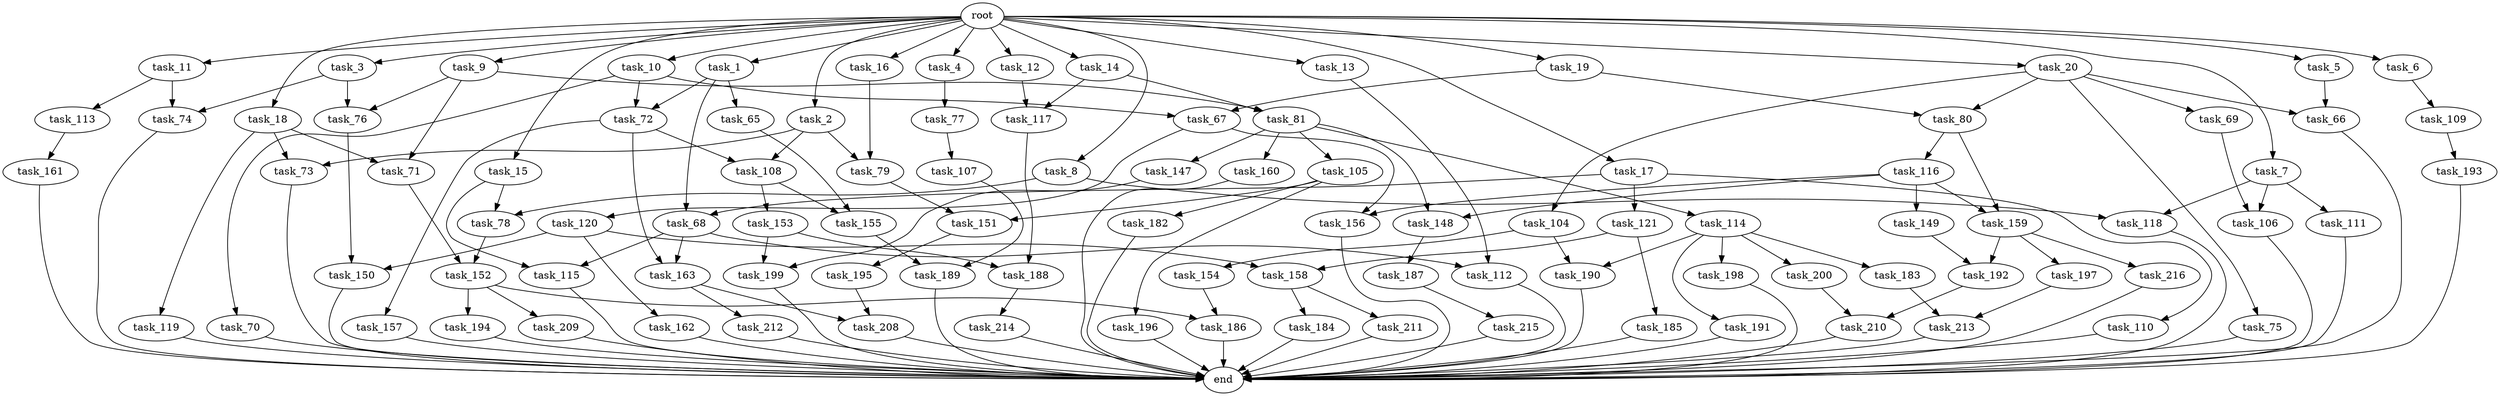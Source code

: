 digraph G {
  task_214 [size="6957847019.520000"];
  task_19 [size="10.240000"];
  task_104 [size="1374389534.720000"];
  task_156 [size="9363028705.280001"];
  task_108 [size="2920577761.280000"];
  task_191 [size="343597383.680000"];
  task_15 [size="10.240000"];
  task_3 [size="10.240000"];
  task_105 [size="5497558138.880000"];
  task_18 [size="10.240000"];
  task_195 [size="8589934592.000000"];
  task_154 [size="1374389534.720000"];
  task_79 [size="2920577761.280000"];
  task_209 [size="4209067950.080000"];
  task_210 [size="3865470566.400000"];
  task_16 [size="10.240000"];
  task_110 [size="3092376453.120000"];
  task_68 [size="10050223472.639999"];
  task_162 [size="8589934592.000000"];
  task_74 [size="7730941132.800000"];
  task_158 [size="15547781611.520000"];
  task_1 [size="10.240000"];
  task_185 [size="6957847019.520000"];
  task_72 [size="9105330667.520000"];
  task_11 [size="10.240000"];
  task_107 [size="2147483648.000000"];
  task_2 [size="10.240000"];
  task_10 [size="10.240000"];
  task_66 [size="9964324126.719999"];
  task_187 [size="6957847019.520000"];
  task_109 [size="4209067950.080000"];
  task_211 [size="2147483648.000000"];
  task_81 [size="2920577761.280000"];
  task_184 [size="2147483648.000000"];
  task_17 [size="10.240000"];
  task_147 [size="5497558138.880000"];
  task_114 [size="5497558138.880000"];
  task_155 [size="2491081031.680000"];
  task_67 [size="10737418240.000000"];
  task_150 [size="15547781611.520000"];
  task_197 [size="4209067950.080000"];
  task_157 [size="2147483648.000000"];
  task_106 [size="8933531975.680000"];
  task_12 [size="10.240000"];
  task_77 [size="8589934592.000000"];
  task_194 [size="4209067950.080000"];
  task_159 [size="17179869184.000000"];
  task_70 [size="2147483648.000000"];
  task_149 [size="8589934592.000000"];
  task_80 [size="9964324126.719999"];
  end [size="0.000000"];
  task_9 [size="10.240000"];
  task_190 [size="1717986918.400000"];
  task_78 [size="5583457484.800000"];
  task_148 [size="14087492730.880001"];
  task_186 [size="12799002542.080000"];
  task_183 [size="343597383.680000"];
  task_163 [size="6356551598.080000"];
  task_160 [size="5497558138.880000"];
  task_192 [size="12799002542.080000"];
  task_69 [size="1374389534.720000"];
  task_118 [size="9964324126.719999"];
  task_196 [size="1374389534.720000"];
  task_65 [size="6957847019.520000"];
  task_212 [size="6957847019.520000"];
  task_198 [size="343597383.680000"];
  task_20 [size="10.240000"];
  task_13 [size="10.240000"];
  task_193 [size="773094113.280000"];
  task_121 [size="3092376453.120000"];
  task_152 [size="5841155522.560000"];
  task_182 [size="1374389534.720000"];
  task_216 [size="4209067950.080000"];
  task_5 [size="10.240000"];
  task_189 [size="4552665333.760000"];
  task_76 [size="7730941132.800000"];
  task_115 [size="8418135900.160000"];
  task_8 [size="10.240000"];
  task_188 [size="14087492730.880001"];
  task_73 [size="1116691496.960000"];
  task_14 [size="10.240000"];
  task_116 [size="8589934592.000000"];
  task_4 [size="10.240000"];
  task_119 [size="343597383.680000"];
  task_161 [size="8589934592.000000"];
  task_200 [size="343597383.680000"];
  task_151 [size="9964324126.719999"];
  task_112 [size="4552665333.760000"];
  task_199 [size="12799002542.080000"];
  task_153 [size="2147483648.000000"];
  root [size="0.000000"];
  task_120 [size="773094113.280000"];
  task_6 [size="10.240000"];
  task_215 [size="5497558138.880000"];
  task_208 [size="9105330667.520000"];
  task_117 [size="2491081031.680000"];
  task_213 [size="7301444403.200000"];
  task_111 [size="8589934592.000000"];
  task_113 [size="773094113.280000"];
  task_7 [size="10.240000"];
  task_71 [size="1116691496.960000"];
  task_75 [size="1374389534.720000"];

  task_214 -> end [size="1.000000"];
  task_19 -> task_80 [size="838860800.000000"];
  task_19 -> task_67 [size="838860800.000000"];
  task_104 -> task_154 [size="134217728.000000"];
  task_104 -> task_190 [size="134217728.000000"];
  task_156 -> end [size="1.000000"];
  task_108 -> task_153 [size="209715200.000000"];
  task_108 -> task_155 [size="209715200.000000"];
  task_191 -> end [size="1.000000"];
  task_15 -> task_78 [size="411041792.000000"];
  task_15 -> task_115 [size="411041792.000000"];
  task_3 -> task_74 [size="679477248.000000"];
  task_3 -> task_76 [size="679477248.000000"];
  task_105 -> task_151 [size="134217728.000000"];
  task_105 -> task_196 [size="134217728.000000"];
  task_105 -> task_182 [size="134217728.000000"];
  task_18 -> task_73 [size="33554432.000000"];
  task_18 -> task_119 [size="33554432.000000"];
  task_18 -> task_71 [size="33554432.000000"];
  task_195 -> task_208 [size="209715200.000000"];
  task_154 -> task_186 [size="838860800.000000"];
  task_79 -> task_151 [size="838860800.000000"];
  task_209 -> end [size="1.000000"];
  task_210 -> end [size="1.000000"];
  task_16 -> task_79 [size="209715200.000000"];
  task_110 -> end [size="1.000000"];
  task_68 -> task_163 [size="411041792.000000"];
  task_68 -> task_112 [size="411041792.000000"];
  task_68 -> task_115 [size="411041792.000000"];
  task_162 -> end [size="1.000000"];
  task_74 -> end [size="1.000000"];
  task_158 -> task_211 [size="209715200.000000"];
  task_158 -> task_184 [size="209715200.000000"];
  task_1 -> task_72 [size="679477248.000000"];
  task_1 -> task_65 [size="679477248.000000"];
  task_1 -> task_68 [size="679477248.000000"];
  task_185 -> end [size="1.000000"];
  task_72 -> task_157 [size="209715200.000000"];
  task_72 -> task_108 [size="209715200.000000"];
  task_72 -> task_163 [size="209715200.000000"];
  task_11 -> task_74 [size="75497472.000000"];
  task_11 -> task_113 [size="75497472.000000"];
  task_107 -> task_189 [size="411041792.000000"];
  task_2 -> task_73 [size="75497472.000000"];
  task_2 -> task_79 [size="75497472.000000"];
  task_2 -> task_108 [size="75497472.000000"];
  task_10 -> task_67 [size="209715200.000000"];
  task_10 -> task_70 [size="209715200.000000"];
  task_10 -> task_72 [size="209715200.000000"];
  task_66 -> end [size="1.000000"];
  task_187 -> task_215 [size="536870912.000000"];
  task_109 -> task_193 [size="75497472.000000"];
  task_211 -> end [size="1.000000"];
  task_81 -> task_160 [size="536870912.000000"];
  task_81 -> task_105 [size="536870912.000000"];
  task_81 -> task_148 [size="536870912.000000"];
  task_81 -> task_114 [size="536870912.000000"];
  task_81 -> task_147 [size="536870912.000000"];
  task_184 -> end [size="1.000000"];
  task_17 -> task_121 [size="301989888.000000"];
  task_17 -> task_110 [size="301989888.000000"];
  task_17 -> task_68 [size="301989888.000000"];
  task_147 -> task_199 [size="411041792.000000"];
  task_114 -> task_190 [size="33554432.000000"];
  task_114 -> task_198 [size="33554432.000000"];
  task_114 -> task_183 [size="33554432.000000"];
  task_114 -> task_200 [size="33554432.000000"];
  task_114 -> task_191 [size="33554432.000000"];
  task_155 -> task_189 [size="33554432.000000"];
  task_67 -> task_120 [size="75497472.000000"];
  task_67 -> task_156 [size="75497472.000000"];
  task_150 -> end [size="1.000000"];
  task_197 -> task_213 [size="301989888.000000"];
  task_157 -> end [size="1.000000"];
  task_106 -> end [size="1.000000"];
  task_12 -> task_117 [size="33554432.000000"];
  task_77 -> task_107 [size="209715200.000000"];
  task_194 -> end [size="1.000000"];
  task_159 -> task_197 [size="411041792.000000"];
  task_159 -> task_216 [size="411041792.000000"];
  task_159 -> task_192 [size="411041792.000000"];
  task_70 -> end [size="1.000000"];
  task_149 -> task_192 [size="838860800.000000"];
  task_80 -> task_116 [size="838860800.000000"];
  task_80 -> task_159 [size="838860800.000000"];
  task_9 -> task_81 [size="75497472.000000"];
  task_9 -> task_76 [size="75497472.000000"];
  task_9 -> task_71 [size="75497472.000000"];
  task_190 -> end [size="1.000000"];
  task_78 -> task_152 [size="536870912.000000"];
  task_148 -> task_187 [size="679477248.000000"];
  task_186 -> end [size="1.000000"];
  task_183 -> task_213 [size="411041792.000000"];
  task_163 -> task_212 [size="679477248.000000"];
  task_163 -> task_208 [size="679477248.000000"];
  task_160 -> end [size="1.000000"];
  task_192 -> task_210 [size="301989888.000000"];
  task_69 -> task_106 [size="33554432.000000"];
  task_118 -> end [size="1.000000"];
  task_196 -> end [size="1.000000"];
  task_65 -> task_155 [size="33554432.000000"];
  task_212 -> end [size="1.000000"];
  task_198 -> end [size="1.000000"];
  task_20 -> task_80 [size="134217728.000000"];
  task_20 -> task_69 [size="134217728.000000"];
  task_20 -> task_66 [size="134217728.000000"];
  task_20 -> task_75 [size="134217728.000000"];
  task_20 -> task_104 [size="134217728.000000"];
  task_13 -> task_112 [size="33554432.000000"];
  task_193 -> end [size="1.000000"];
  task_121 -> task_158 [size="679477248.000000"];
  task_121 -> task_185 [size="679477248.000000"];
  task_152 -> task_194 [size="411041792.000000"];
  task_152 -> task_209 [size="411041792.000000"];
  task_152 -> task_186 [size="411041792.000000"];
  task_182 -> end [size="1.000000"];
  task_216 -> end [size="1.000000"];
  task_5 -> task_66 [size="838860800.000000"];
  task_189 -> end [size="1.000000"];
  task_76 -> task_150 [size="679477248.000000"];
  task_115 -> end [size="1.000000"];
  task_8 -> task_78 [size="134217728.000000"];
  task_8 -> task_118 [size="134217728.000000"];
  task_188 -> task_214 [size="679477248.000000"];
  task_73 -> end [size="1.000000"];
  task_14 -> task_81 [size="209715200.000000"];
  task_14 -> task_117 [size="209715200.000000"];
  task_116 -> task_156 [size="838860800.000000"];
  task_116 -> task_148 [size="838860800.000000"];
  task_116 -> task_159 [size="838860800.000000"];
  task_116 -> task_149 [size="838860800.000000"];
  task_4 -> task_77 [size="838860800.000000"];
  task_119 -> end [size="1.000000"];
  task_161 -> end [size="1.000000"];
  task_200 -> task_210 [size="75497472.000000"];
  task_151 -> task_195 [size="838860800.000000"];
  task_112 -> end [size="1.000000"];
  task_199 -> end [size="1.000000"];
  task_153 -> task_199 [size="838860800.000000"];
  task_153 -> task_188 [size="838860800.000000"];
  root -> task_8 [size="1.000000"];
  root -> task_20 [size="1.000000"];
  root -> task_9 [size="1.000000"];
  root -> task_16 [size="1.000000"];
  root -> task_14 [size="1.000000"];
  root -> task_6 [size="1.000000"];
  root -> task_4 [size="1.000000"];
  root -> task_5 [size="1.000000"];
  root -> task_1 [size="1.000000"];
  root -> task_10 [size="1.000000"];
  root -> task_13 [size="1.000000"];
  root -> task_15 [size="1.000000"];
  root -> task_19 [size="1.000000"];
  root -> task_3 [size="1.000000"];
  root -> task_12 [size="1.000000"];
  root -> task_11 [size="1.000000"];
  root -> task_2 [size="1.000000"];
  root -> task_18 [size="1.000000"];
  root -> task_7 [size="1.000000"];
  root -> task_17 [size="1.000000"];
  task_120 -> task_162 [size="838860800.000000"];
  task_120 -> task_158 [size="838860800.000000"];
  task_120 -> task_150 [size="838860800.000000"];
  task_6 -> task_109 [size="411041792.000000"];
  task_215 -> end [size="1.000000"];
  task_208 -> end [size="1.000000"];
  task_117 -> task_188 [size="536870912.000000"];
  task_213 -> end [size="1.000000"];
  task_111 -> end [size="1.000000"];
  task_113 -> task_161 [size="838860800.000000"];
  task_7 -> task_106 [size="838860800.000000"];
  task_7 -> task_118 [size="838860800.000000"];
  task_7 -> task_111 [size="838860800.000000"];
  task_71 -> task_152 [size="33554432.000000"];
  task_75 -> end [size="1.000000"];
}
